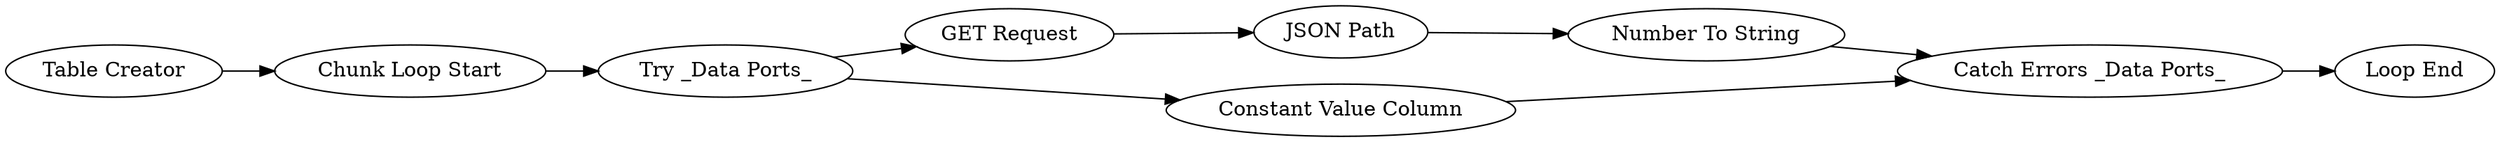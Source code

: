 digraph {
	191 [label="GET Request"]
	192 [label="JSON Path"]
	202 [label="Table Creator"]
	205 [label="Try _Data Ports_"]
	206 [label="Catch Errors _Data Ports_"]
	233 [label="Chunk Loop Start"]
	234 [label="Loop End"]
	237 [label="Number To String"]
	238 [label="Constant Value Column"]
	191 -> 192
	192 -> 237
	202 -> 233
	205 -> 191
	205 -> 238
	206 -> 234
	233 -> 205
	237 -> 206
	238 -> 206
	rankdir=LR
}
